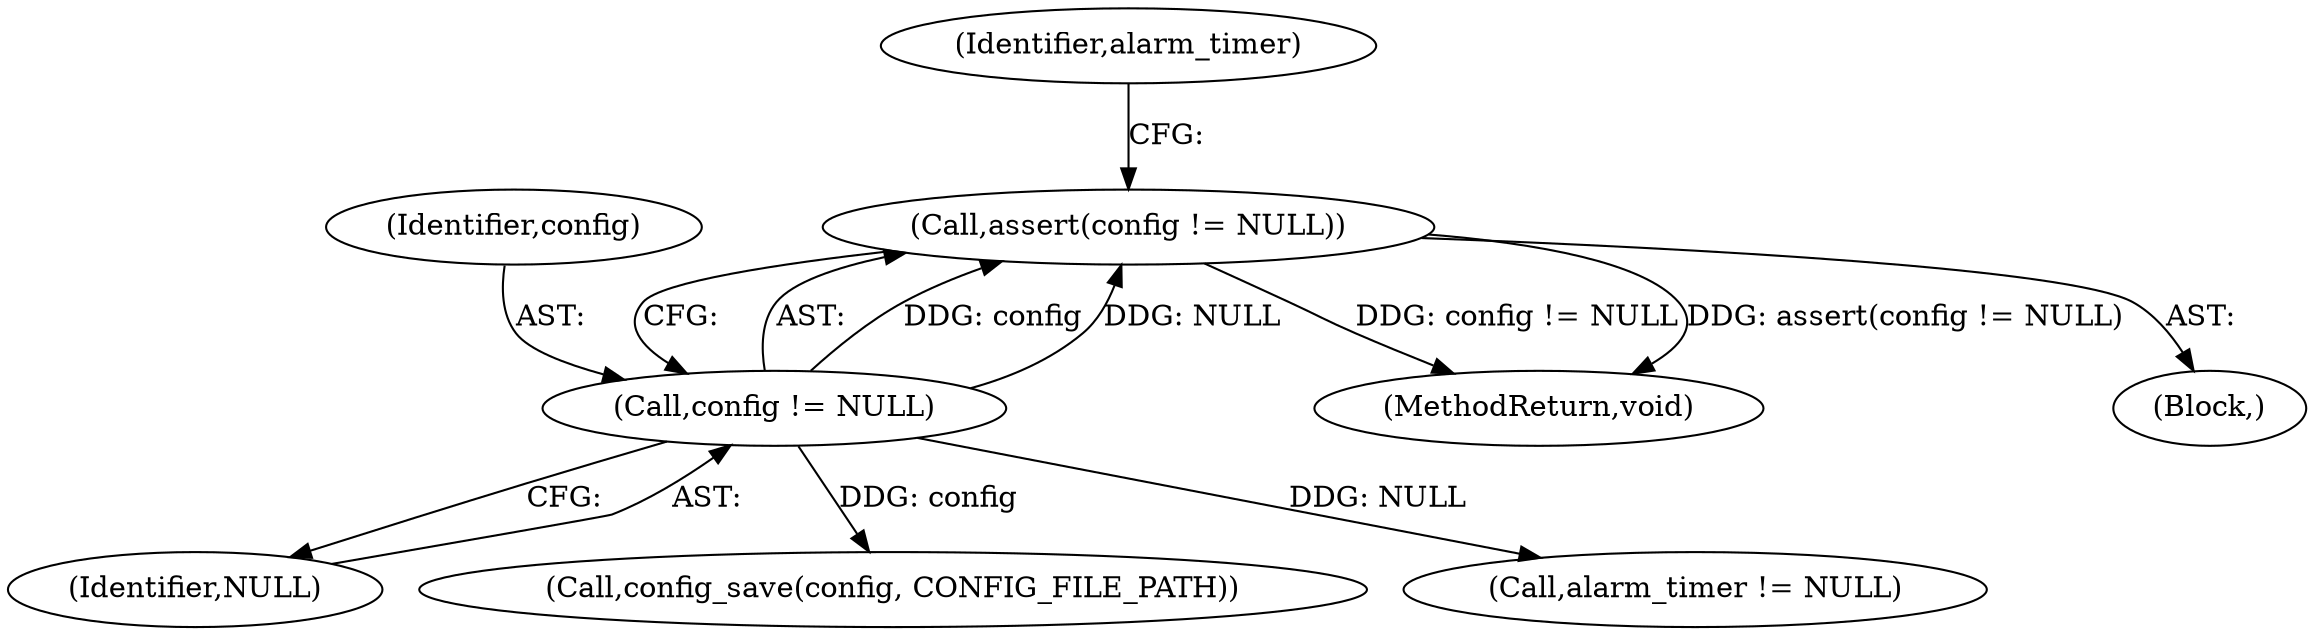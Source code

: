 digraph "0_Android_d77f1999ecece56c1cbb333f4ddc26f0b5bac2c5@API" {
"1000103" [label="(Call,assert(config != NULL))"];
"1000104" [label="(Call,config != NULL)"];
"1000104" [label="(Call,config != NULL)"];
"1000102" [label="(Block,)"];
"1000109" [label="(Identifier,alarm_timer)"];
"1000106" [label="(Identifier,NULL)"];
"1000105" [label="(Identifier,config)"];
"1000116" [label="(Call,config_save(config, CONFIG_FILE_PATH))"];
"1000108" [label="(Call,alarm_timer != NULL)"];
"1000103" [label="(Call,assert(config != NULL))"];
"1000122" [label="(MethodReturn,void)"];
"1000103" -> "1000102"  [label="AST: "];
"1000103" -> "1000104"  [label="CFG: "];
"1000104" -> "1000103"  [label="AST: "];
"1000109" -> "1000103"  [label="CFG: "];
"1000103" -> "1000122"  [label="DDG: config != NULL"];
"1000103" -> "1000122"  [label="DDG: assert(config != NULL)"];
"1000104" -> "1000103"  [label="DDG: config"];
"1000104" -> "1000103"  [label="DDG: NULL"];
"1000104" -> "1000106"  [label="CFG: "];
"1000105" -> "1000104"  [label="AST: "];
"1000106" -> "1000104"  [label="AST: "];
"1000104" -> "1000108"  [label="DDG: NULL"];
"1000104" -> "1000116"  [label="DDG: config"];
}
